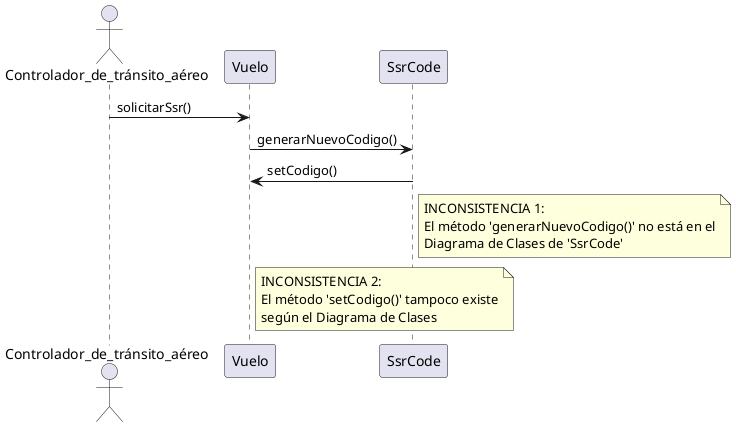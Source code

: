 @startuml
actor Controlador_de_tránsito_aéreo
participant "Vuelo" as V
participant "SsrCode" as S

Controlador_de_tránsito_aéreo -> V : solicitarSsr()
V -> S : generarNuevoCodigo()
S -> V : setCodigo()

note right of S: INCONSISTENCIA 1:\nEl método 'generarNuevoCodigo()' no está en el\nDiagrama de Clases de 'SsrCode'

note right of V: INCONSISTENCIA 2:\nEl método 'setCodigo()' tampoco existe\nsegún el Diagrama de Clases
@enduml